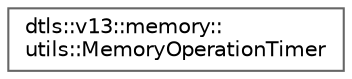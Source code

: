 digraph "Graphical Class Hierarchy"
{
 // LATEX_PDF_SIZE
  bgcolor="transparent";
  edge [fontname=Helvetica,fontsize=10,labelfontname=Helvetica,labelfontsize=10];
  node [fontname=Helvetica,fontsize=10,shape=box,height=0.2,width=0.4];
  rankdir="LR";
  Node0 [id="Node000000",label="dtls::v13::memory::\lutils::MemoryOperationTimer",height=0.2,width=0.4,color="grey40", fillcolor="white", style="filled",URL="$classdtls_1_1v13_1_1memory_1_1utils_1_1MemoryOperationTimer.html",tooltip=" "];
}
